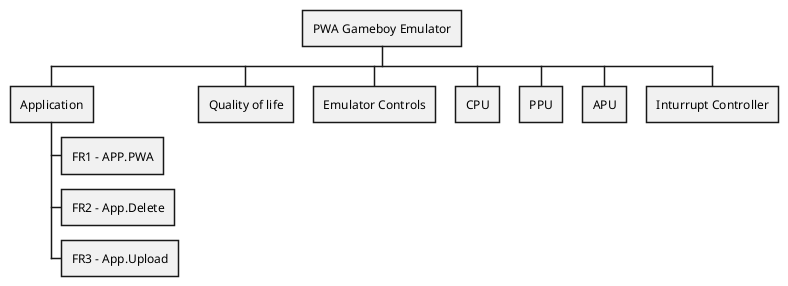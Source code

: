 @startwbs
* PWA Gameboy Emulator
** Application
*** FR1 - APP.PWA
*** FR2 - App.Delete
*** FR3 - App.Upload
** Quality of life
** Emulator Controls
** CPU
** PPU
** APU
** Inturrupt Controller


@endwbs
